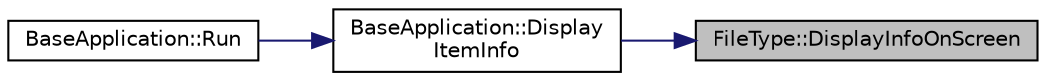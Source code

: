 digraph "FileType::DisplayInfoOnScreen"
{
 // LATEX_PDF_SIZE
  edge [fontname="Helvetica",fontsize="10",labelfontname="Helvetica",labelfontsize="10"];
  node [fontname="Helvetica",fontsize="10",shape=record];
  rankdir="RL";
  Node18 [label="FileType::DisplayInfoOnScreen",height=0.2,width=0.4,color="black", fillcolor="grey75", style="filled", fontcolor="black",tooltip="Display file Info on screen."];
  Node18 -> Node19 [dir="back",color="midnightblue",fontsize="10",style="solid",fontname="Helvetica"];
  Node19 [label="BaseApplication::Display\lItemInfo",height=0.2,width=0.4,color="black", fillcolor="white", style="filled",URL="$class_base_application.html#a8a64db7c6a721e65f4736b0fb3f0414e",tooltip="Display the Current Item Information which is in currentfolder on Screen. @detail operation info [Val..."];
  Node19 -> Node20 [dir="back",color="midnightblue",fontsize="10",style="solid",fontname="Helvetica"];
  Node20 [label="BaseApplication::Run",height=0.2,width=0.4,color="black", fillcolor="white", style="filled",URL="$class_base_application.html#a8f2ce8add401a3b537f041df9f7ef978",tooltip="Program driver."];
}
